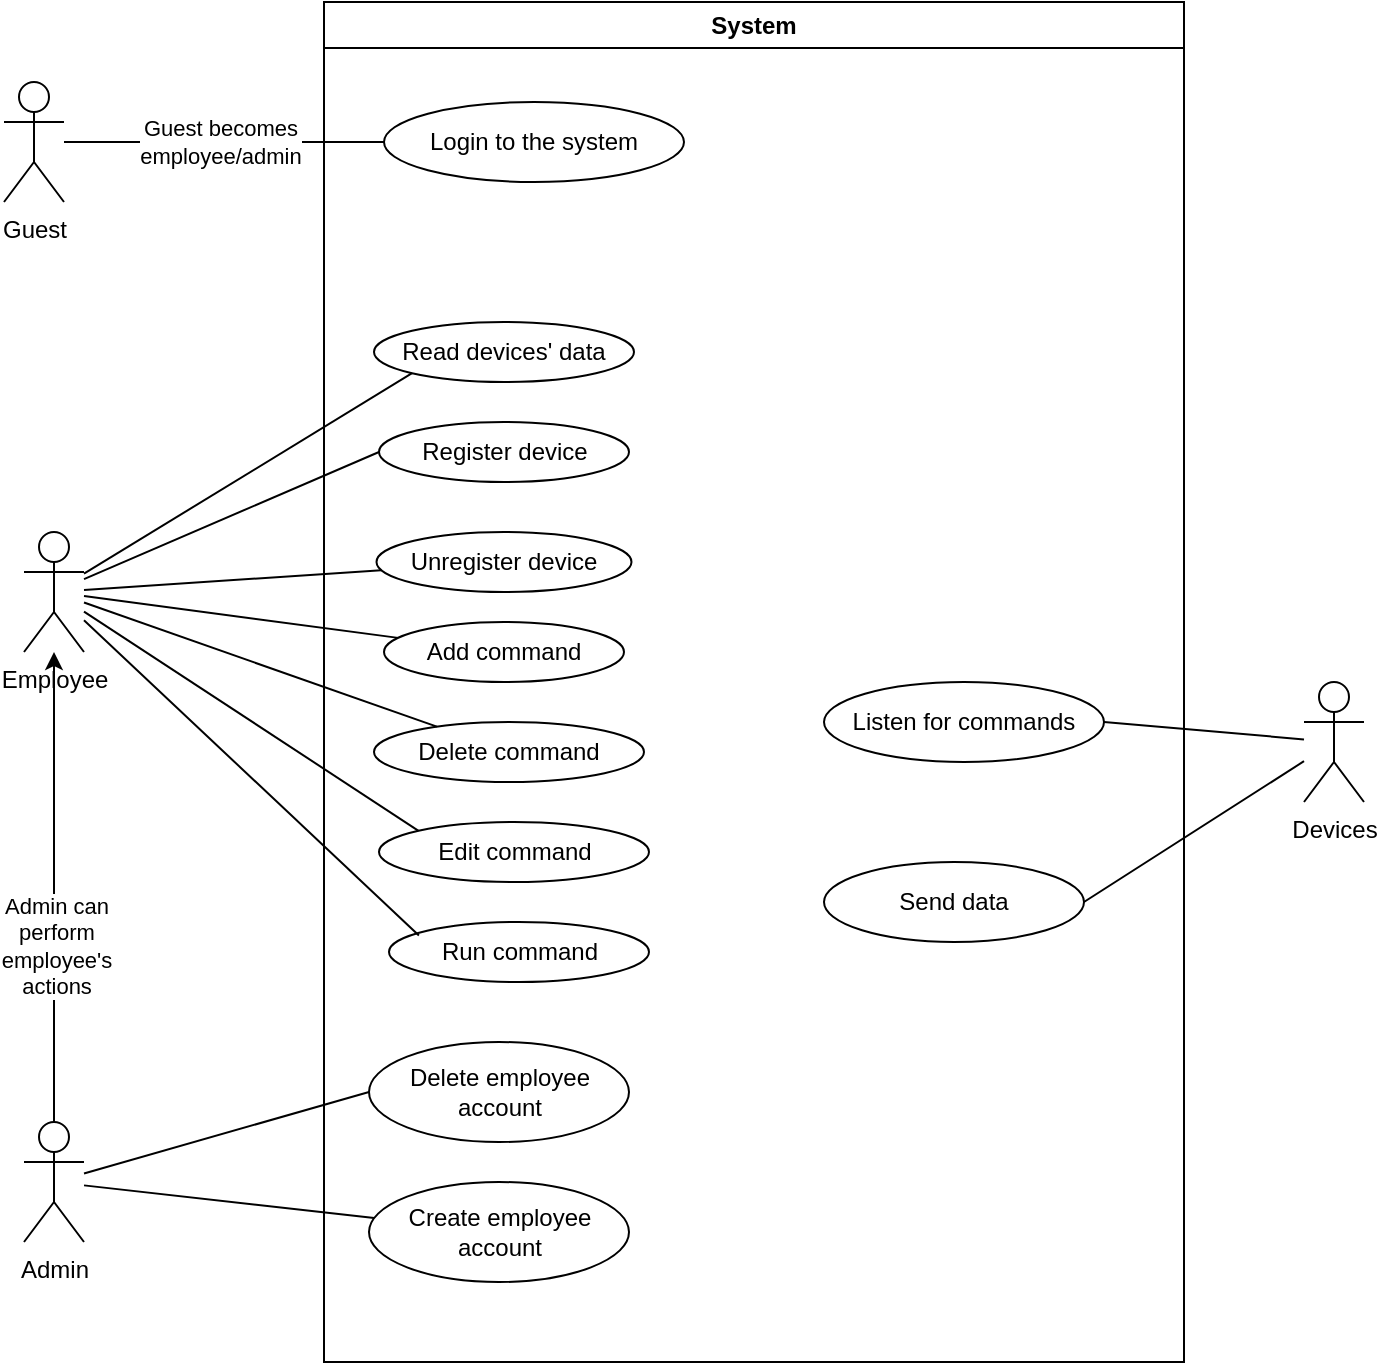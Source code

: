 <mxfile version="20.6.0" type="device"><diagram id="aNklunPwss3dRmt1RyGa" name="Strona-1"><mxGraphModel dx="1221" dy="1823" grid="1" gridSize="10" guides="1" tooltips="1" connect="1" arrows="1" fold="1" page="1" pageScale="1" pageWidth="827" pageHeight="1169" math="0" shadow="0"><root><mxCell id="0"/><mxCell id="1" parent="0"/><mxCell id="nJB_mO9xc7iVeqSe8S-f-2" value="System" style="swimlane;whiteSpace=wrap;html=1;" vertex="1" parent="1"><mxGeometry x="280" y="-30" width="430" height="680" as="geometry"/></mxCell><mxCell id="nJB_mO9xc7iVeqSe8S-f-11" value="Create employee account" style="ellipse;whiteSpace=wrap;html=1;" vertex="1" parent="nJB_mO9xc7iVeqSe8S-f-2"><mxGeometry x="22.5" y="590" width="130" height="50" as="geometry"/></mxCell><mxCell id="nJB_mO9xc7iVeqSe8S-f-14" value="Delete employee account" style="ellipse;whiteSpace=wrap;html=1;" vertex="1" parent="nJB_mO9xc7iVeqSe8S-f-2"><mxGeometry x="22.5" y="520" width="130" height="50" as="geometry"/></mxCell><mxCell id="nJB_mO9xc7iVeqSe8S-f-18" value="Register device" style="ellipse;whiteSpace=wrap;html=1;" vertex="1" parent="nJB_mO9xc7iVeqSe8S-f-2"><mxGeometry x="27.5" y="210" width="125" height="30" as="geometry"/></mxCell><mxCell id="nJB_mO9xc7iVeqSe8S-f-19" value="Unregister device" style="ellipse;whiteSpace=wrap;html=1;" vertex="1" parent="nJB_mO9xc7iVeqSe8S-f-2"><mxGeometry x="26.25" y="265" width="127.5" height="30" as="geometry"/></mxCell><mxCell id="nJB_mO9xc7iVeqSe8S-f-21" value="Delete command" style="ellipse;whiteSpace=wrap;html=1;" vertex="1" parent="nJB_mO9xc7iVeqSe8S-f-2"><mxGeometry x="25" y="360" width="135" height="30" as="geometry"/></mxCell><mxCell id="nJB_mO9xc7iVeqSe8S-f-20" value="Add command" style="ellipse;whiteSpace=wrap;html=1;" vertex="1" parent="nJB_mO9xc7iVeqSe8S-f-2"><mxGeometry x="30" y="310" width="120" height="30" as="geometry"/></mxCell><mxCell id="nJB_mO9xc7iVeqSe8S-f-22" value="Run command" style="ellipse;whiteSpace=wrap;html=1;" vertex="1" parent="nJB_mO9xc7iVeqSe8S-f-2"><mxGeometry x="32.5" y="460" width="130" height="30" as="geometry"/></mxCell><mxCell id="nJB_mO9xc7iVeqSe8S-f-30" value="Read devices' data" style="ellipse;whiteSpace=wrap;html=1;" vertex="1" parent="nJB_mO9xc7iVeqSe8S-f-2"><mxGeometry x="25" y="160" width="130" height="30" as="geometry"/></mxCell><mxCell id="nJB_mO9xc7iVeqSe8S-f-33" value="Login to the system" style="ellipse;whiteSpace=wrap;html=1;" vertex="1" parent="nJB_mO9xc7iVeqSe8S-f-2"><mxGeometry x="30" y="50" width="150" height="40" as="geometry"/></mxCell><mxCell id="nJB_mO9xc7iVeqSe8S-f-37" value="Send data" style="ellipse;whiteSpace=wrap;html=1;" vertex="1" parent="nJB_mO9xc7iVeqSe8S-f-2"><mxGeometry x="250" y="430" width="130" height="40" as="geometry"/></mxCell><mxCell id="nJB_mO9xc7iVeqSe8S-f-39" value="Listen for commands" style="ellipse;whiteSpace=wrap;html=1;" vertex="1" parent="nJB_mO9xc7iVeqSe8S-f-2"><mxGeometry x="250" y="340" width="140" height="40" as="geometry"/></mxCell><mxCell id="nJB_mO9xc7iVeqSe8S-f-47" value="Edit command" style="ellipse;whiteSpace=wrap;html=1;" vertex="1" parent="nJB_mO9xc7iVeqSe8S-f-2"><mxGeometry x="27.5" y="410" width="135" height="30" as="geometry"/></mxCell><mxCell id="nJB_mO9xc7iVeqSe8S-f-3" value="Employee" style="shape=umlActor;verticalLabelPosition=bottom;verticalAlign=top;html=1;outlineConnect=0;" vertex="1" parent="1"><mxGeometry x="130" y="235" width="30" height="60" as="geometry"/></mxCell><mxCell id="nJB_mO9xc7iVeqSe8S-f-4" value="&lt;div&gt;Admin&lt;/div&gt;&lt;div&gt;&lt;br&gt;&lt;/div&gt;" style="shape=umlActor;verticalLabelPosition=bottom;verticalAlign=top;html=1;outlineConnect=0;" vertex="1" parent="1"><mxGeometry x="130" y="530" width="30" height="60" as="geometry"/></mxCell><mxCell id="nJB_mO9xc7iVeqSe8S-f-7" value="" style="endArrow=classic;html=1;rounded=0;" edge="1" parent="1" source="nJB_mO9xc7iVeqSe8S-f-4" target="nJB_mO9xc7iVeqSe8S-f-3"><mxGeometry width="50" height="50" relative="1" as="geometry"><mxPoint x="390" y="470" as="sourcePoint"/><mxPoint x="145" y="410" as="targetPoint"/></mxGeometry></mxCell><mxCell id="nJB_mO9xc7iVeqSe8S-f-9" value="Admin can&lt;br&gt;perform &lt;br&gt;employee's&lt;br&gt;actions" style="edgeLabel;html=1;align=center;verticalAlign=middle;resizable=0;points=[];" vertex="1" connectable="0" parent="nJB_mO9xc7iVeqSe8S-f-7"><mxGeometry x="-0.25" y="-1" relative="1" as="geometry"><mxPoint as="offset"/></mxGeometry></mxCell><mxCell id="nJB_mO9xc7iVeqSe8S-f-15" value="" style="endArrow=none;html=1;rounded=0;" edge="1" parent="1" source="nJB_mO9xc7iVeqSe8S-f-4" target="nJB_mO9xc7iVeqSe8S-f-11"><mxGeometry width="50" height="50" relative="1" as="geometry"><mxPoint x="390" y="320" as="sourcePoint"/><mxPoint x="440" y="270" as="targetPoint"/></mxGeometry></mxCell><mxCell id="nJB_mO9xc7iVeqSe8S-f-17" value="" style="endArrow=none;html=1;rounded=0;entryX=0;entryY=0.5;entryDx=0;entryDy=0;" edge="1" parent="1" source="nJB_mO9xc7iVeqSe8S-f-4" target="nJB_mO9xc7iVeqSe8S-f-14"><mxGeometry width="50" height="50" relative="1" as="geometry"><mxPoint x="160" y="470" as="sourcePoint"/><mxPoint x="330.095" y="483.648" as="targetPoint"/></mxGeometry></mxCell><mxCell id="nJB_mO9xc7iVeqSe8S-f-25" value="" style="endArrow=none;html=1;rounded=0;entryX=0;entryY=0.5;entryDx=0;entryDy=0;" edge="1" parent="1" source="nJB_mO9xc7iVeqSe8S-f-3" target="nJB_mO9xc7iVeqSe8S-f-18"><mxGeometry width="50" height="50" relative="1" as="geometry"><mxPoint x="170" y="320" as="sourcePoint"/><mxPoint x="100" y="270" as="targetPoint"/></mxGeometry></mxCell><mxCell id="nJB_mO9xc7iVeqSe8S-f-26" value="" style="endArrow=none;html=1;rounded=0;" edge="1" parent="1" source="nJB_mO9xc7iVeqSe8S-f-3" target="nJB_mO9xc7iVeqSe8S-f-19"><mxGeometry width="50" height="50" relative="1" as="geometry"><mxPoint x="150" y="360" as="sourcePoint"/><mxPoint x="200" y="310" as="targetPoint"/></mxGeometry></mxCell><mxCell id="nJB_mO9xc7iVeqSe8S-f-27" value="" style="endArrow=none;html=1;rounded=0;" edge="1" parent="1" source="nJB_mO9xc7iVeqSe8S-f-3" target="nJB_mO9xc7iVeqSe8S-f-20"><mxGeometry width="50" height="50" relative="1" as="geometry"><mxPoint x="150" y="360" as="sourcePoint"/><mxPoint x="200" y="310" as="targetPoint"/></mxGeometry></mxCell><mxCell id="nJB_mO9xc7iVeqSe8S-f-28" value="" style="endArrow=none;html=1;rounded=0;" edge="1" parent="1" source="nJB_mO9xc7iVeqSe8S-f-3" target="nJB_mO9xc7iVeqSe8S-f-21"><mxGeometry width="50" height="50" relative="1" as="geometry"><mxPoint x="150" y="360" as="sourcePoint"/><mxPoint x="200" y="310" as="targetPoint"/></mxGeometry></mxCell><mxCell id="nJB_mO9xc7iVeqSe8S-f-29" value="" style="endArrow=none;html=1;rounded=0;entryX=0.115;entryY=0.224;entryDx=0;entryDy=0;entryPerimeter=0;" edge="1" parent="1" source="nJB_mO9xc7iVeqSe8S-f-3" target="nJB_mO9xc7iVeqSe8S-f-22"><mxGeometry width="50" height="50" relative="1" as="geometry"><mxPoint x="150" y="360" as="sourcePoint"/><mxPoint x="200" y="310" as="targetPoint"/></mxGeometry></mxCell><mxCell id="nJB_mO9xc7iVeqSe8S-f-31" value="" style="endArrow=none;html=1;rounded=0;entryX=0;entryY=1;entryDx=0;entryDy=0;" edge="1" parent="1" source="nJB_mO9xc7iVeqSe8S-f-3" target="nJB_mO9xc7iVeqSe8S-f-30"><mxGeometry width="50" height="50" relative="1" as="geometry"><mxPoint x="190" y="260" as="sourcePoint"/><mxPoint x="130" y="240" as="targetPoint"/></mxGeometry></mxCell><mxCell id="nJB_mO9xc7iVeqSe8S-f-32" value="Guest" style="shape=umlActor;verticalLabelPosition=bottom;verticalAlign=top;html=1;outlineConnect=0;" vertex="1" parent="1"><mxGeometry x="120" y="10" width="30" height="60" as="geometry"/></mxCell><mxCell id="nJB_mO9xc7iVeqSe8S-f-34" value="" style="endArrow=none;html=1;rounded=0;" edge="1" parent="1" source="nJB_mO9xc7iVeqSe8S-f-32" target="nJB_mO9xc7iVeqSe8S-f-33"><mxGeometry width="50" height="50" relative="1" as="geometry"><mxPoint x="80" y="240" as="sourcePoint"/><mxPoint x="130" y="190" as="targetPoint"/></mxGeometry></mxCell><mxCell id="nJB_mO9xc7iVeqSe8S-f-35" value="Guest becomes &lt;br&gt;employee/admin" style="edgeLabel;html=1;align=center;verticalAlign=middle;resizable=0;points=[];" vertex="1" connectable="0" parent="nJB_mO9xc7iVeqSe8S-f-34"><mxGeometry x="0.401" y="-2" relative="1" as="geometry"><mxPoint x="-34" y="-2" as="offset"/></mxGeometry></mxCell><mxCell id="nJB_mO9xc7iVeqSe8S-f-36" value="Devices" style="shape=umlActor;verticalLabelPosition=bottom;verticalAlign=top;html=1;outlineConnect=0;" vertex="1" parent="1"><mxGeometry x="770" y="310" width="30" height="60" as="geometry"/></mxCell><mxCell id="nJB_mO9xc7iVeqSe8S-f-38" value="" style="endArrow=none;html=1;rounded=0;exitX=1;exitY=0.5;exitDx=0;exitDy=0;" edge="1" parent="1" source="nJB_mO9xc7iVeqSe8S-f-37" target="nJB_mO9xc7iVeqSe8S-f-36"><mxGeometry width="50" height="50" relative="1" as="geometry"><mxPoint x="330" y="370" as="sourcePoint"/><mxPoint x="380" y="320" as="targetPoint"/></mxGeometry></mxCell><mxCell id="nJB_mO9xc7iVeqSe8S-f-40" value="" style="endArrow=none;html=1;rounded=0;entryX=1;entryY=0.5;entryDx=0;entryDy=0;" edge="1" parent="1" source="nJB_mO9xc7iVeqSe8S-f-36" target="nJB_mO9xc7iVeqSe8S-f-39"><mxGeometry width="50" height="50" relative="1" as="geometry"><mxPoint x="750" y="290" as="sourcePoint"/><mxPoint x="380" y="320" as="targetPoint"/></mxGeometry></mxCell><mxCell id="nJB_mO9xc7iVeqSe8S-f-48" value="" style="endArrow=none;html=1;rounded=0;entryX=0;entryY=0;entryDx=0;entryDy=0;" edge="1" parent="1" source="nJB_mO9xc7iVeqSe8S-f-3" target="nJB_mO9xc7iVeqSe8S-f-47"><mxGeometry width="50" height="50" relative="1" as="geometry"><mxPoint x="180" y="290" as="sourcePoint"/><mxPoint x="260" y="260" as="targetPoint"/></mxGeometry></mxCell></root></mxGraphModel></diagram></mxfile>